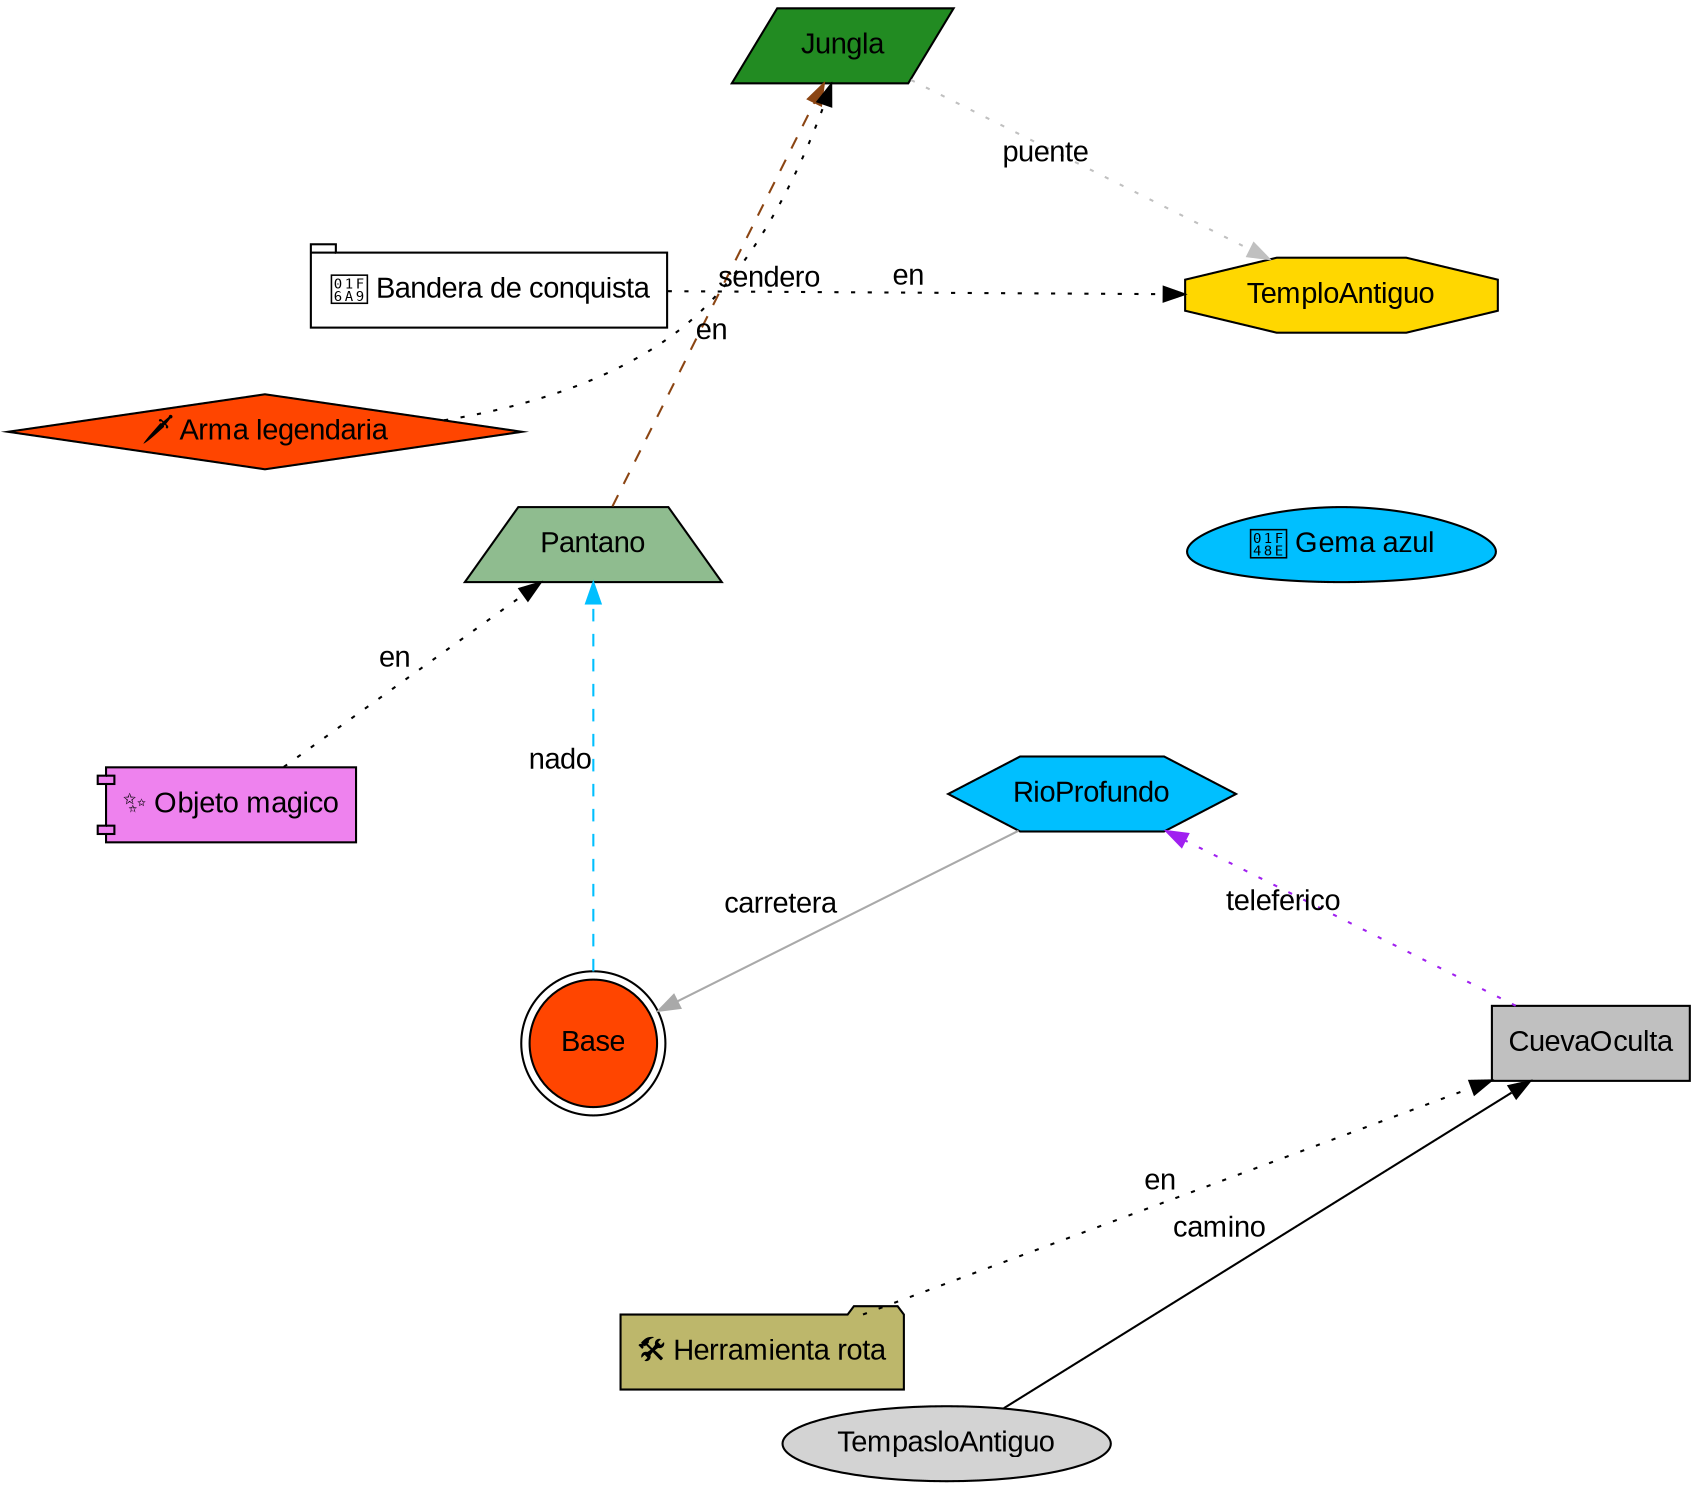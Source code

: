 digraph "Expedicion Volcanica" {
  // Configuración general
  graph [layout=neato, splines=true, overlap=false, fontname="Arial"]; // permite uso de coordenadas
  node [fontname="Arial", style=filled];
  edge [fontname="Arial"];

  // Lugares
  "Base" [shape=doublecircle, fillcolor="orangered", label="Base", pos="1,0!"];
  "Pantano" [shape=trapezium, fillcolor="darkseagreen", label="Pantano", pos="1,2!"];
  "Jungla" [shape=parallelogram, fillcolor="forestgreen", label="Jungla", pos="2,4!"];
  "TemploAntiguo" [shape=octagon, fillcolor="gold", label="TemploAntiguo", pos="4,3!"];
  "RioProfundo" [shape=hexagon, fillcolor="deepskyblue", label="RioProfundo", pos="3,1!"];
  "CuevaOculta" [shape=box, fillcolor="gray", label="CuevaOculta", pos="5,0!"];

  // Objetos en coordenadas específicas
  "obj_Gema_azul" [shape=egg, fillcolor="deepskyblue", label="💎 Gema azul", pos="4,2!"];

  // Objetos en lugares
  "obj_Arma_legendaria" [shape=diamond, fillcolor="orangered", label="🗡️ Arma legendaria"];
  "obj_Arma_legendaria" -> "Jungla" [label="en", style=dotted, arrowhead=normal];
  "obj_Bandera_de_conquista" [shape=tab, fillcolor="white", label="🚩 Bandera de conquista"];
  "obj_Bandera_de_conquista" -> "TemploAntiguo" [label="en", style=dotted, arrowhead=normal];
  "obj_Objeto_magico" [shape=component, fillcolor="violet", label="✨ Objeto magico"];
  "obj_Objeto_magico" -> "Pantano" [label="en", style=dotted, arrowhead=normal];
  "obj_Herramienta_rota" [shape=folder, fillcolor="darkkhaki", label="🛠️ Herramienta rota"];
  "obj_Herramienta_rota" -> "CuevaOculta" [label="en", style=dotted, arrowhead=normal];

  // Conexiones entre lugares
  "Base" -> "Pantano" [label="nado", color="deepskyblue", style=dashed];
  "Pantano" -> "Jungla" [label="sendero", color="saddlebrown", style=dashed];
  "Jungla" -> "TemploAntiguo" [label="puente", color="gray", style=dotted];
  "TempasloAntiguo" -> "CuevaOculta" [label="camino", color="black", style=solid];
  "RioProfundo" -> "Base" [label="carretera", color="darkgray", style=solid];
  "CuevaOculta" -> "RioProfundo" [label="teleferico", color="purple", style=dotted];
}
